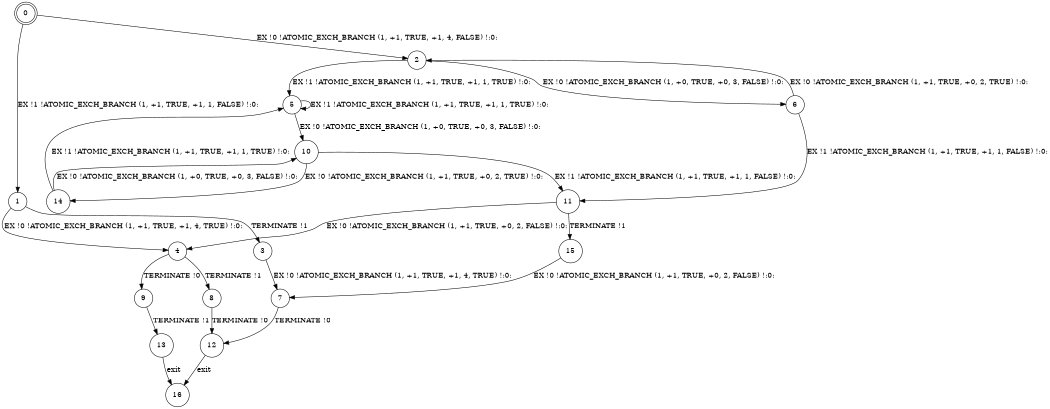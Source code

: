 digraph BCG {
size = "7, 10.5";
center = TRUE;
node [shape = circle];
0 [peripheries = 2];
0 -> 1 [label = "EX !1 !ATOMIC_EXCH_BRANCH (1, +1, TRUE, +1, 1, FALSE) !:0:"];
0 -> 2 [label = "EX !0 !ATOMIC_EXCH_BRANCH (1, +1, TRUE, +1, 4, FALSE) !:0:"];
1 -> 3 [label = "TERMINATE !1"];
1 -> 4 [label = "EX !0 !ATOMIC_EXCH_BRANCH (1, +1, TRUE, +1, 4, TRUE) !:0:"];
2 -> 5 [label = "EX !1 !ATOMIC_EXCH_BRANCH (1, +1, TRUE, +1, 1, TRUE) !:0:"];
2 -> 6 [label = "EX !0 !ATOMIC_EXCH_BRANCH (1, +0, TRUE, +0, 3, FALSE) !:0:"];
3 -> 7 [label = "EX !0 !ATOMIC_EXCH_BRANCH (1, +1, TRUE, +1, 4, TRUE) !:0:"];
4 -> 8 [label = "TERMINATE !1"];
4 -> 9 [label = "TERMINATE !0"];
5 -> 5 [label = "EX !1 !ATOMIC_EXCH_BRANCH (1, +1, TRUE, +1, 1, TRUE) !:0:"];
5 -> 10 [label = "EX !0 !ATOMIC_EXCH_BRANCH (1, +0, TRUE, +0, 3, FALSE) !:0:"];
6 -> 11 [label = "EX !1 !ATOMIC_EXCH_BRANCH (1, +1, TRUE, +1, 1, FALSE) !:0:"];
6 -> 2 [label = "EX !0 !ATOMIC_EXCH_BRANCH (1, +1, TRUE, +0, 2, TRUE) !:0:"];
7 -> 12 [label = "TERMINATE !0"];
8 -> 12 [label = "TERMINATE !0"];
9 -> 13 [label = "TERMINATE !1"];
10 -> 11 [label = "EX !1 !ATOMIC_EXCH_BRANCH (1, +1, TRUE, +1, 1, FALSE) !:0:"];
10 -> 14 [label = "EX !0 !ATOMIC_EXCH_BRANCH (1, +1, TRUE, +0, 2, TRUE) !:0:"];
11 -> 15 [label = "TERMINATE !1"];
11 -> 4 [label = "EX !0 !ATOMIC_EXCH_BRANCH (1, +1, TRUE, +0, 2, FALSE) !:0:"];
12 -> 16 [label = "exit"];
13 -> 16 [label = "exit"];
14 -> 5 [label = "EX !1 !ATOMIC_EXCH_BRANCH (1, +1, TRUE, +1, 1, TRUE) !:0:"];
14 -> 10 [label = "EX !0 !ATOMIC_EXCH_BRANCH (1, +0, TRUE, +0, 3, FALSE) !:0:"];
15 -> 7 [label = "EX !0 !ATOMIC_EXCH_BRANCH (1, +1, TRUE, +0, 2, FALSE) !:0:"];
}
